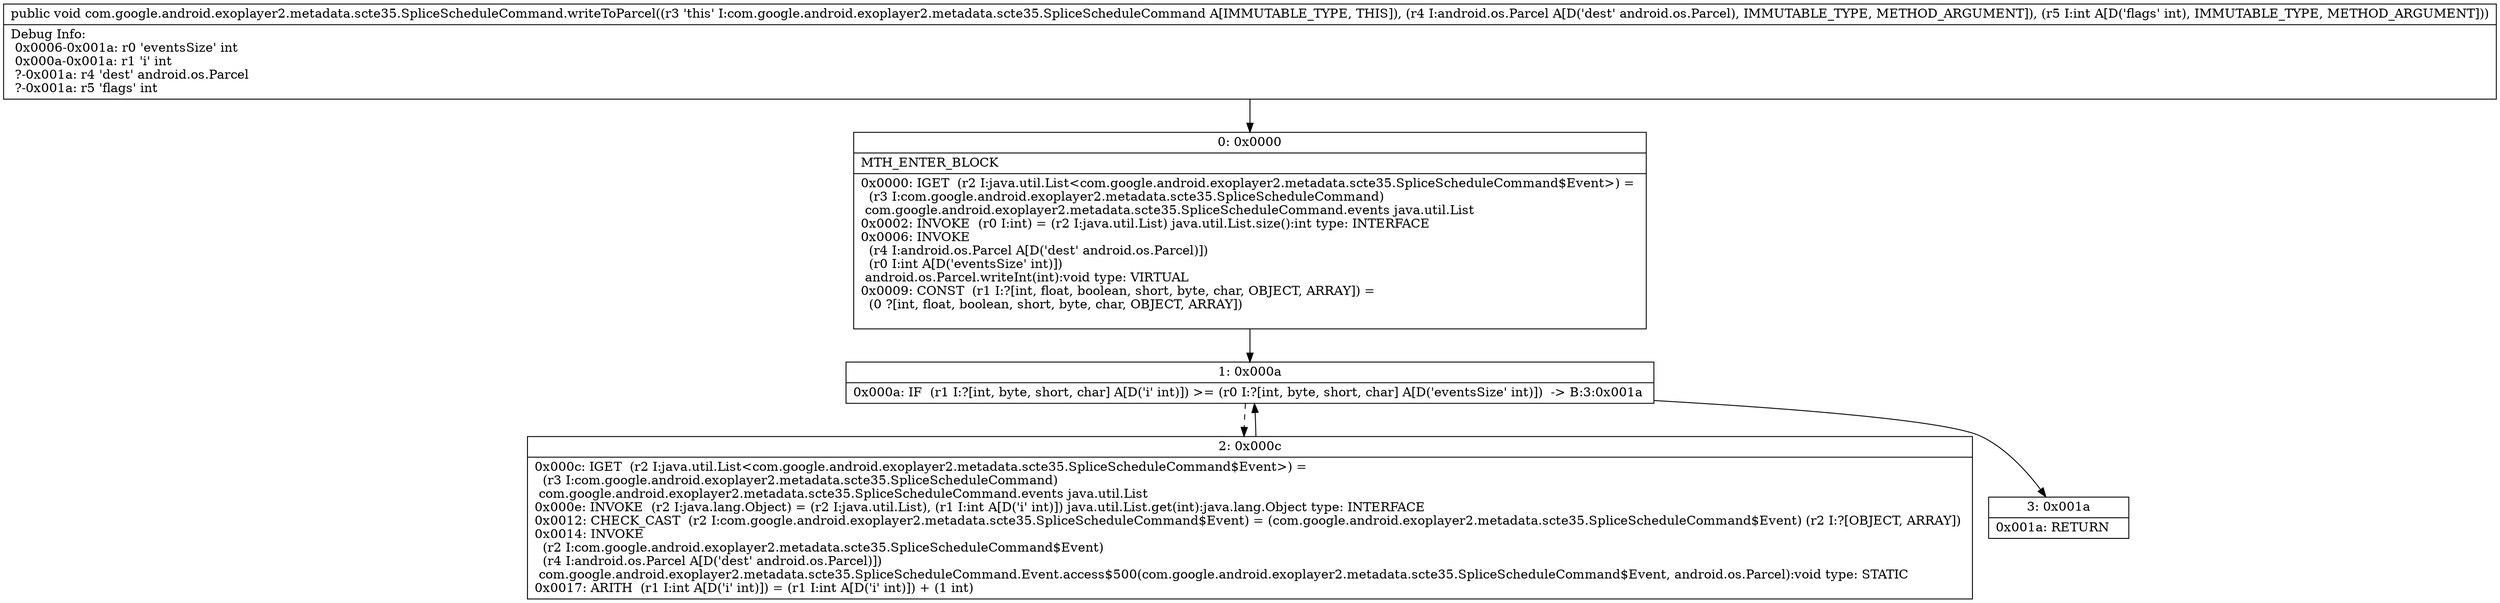 digraph "CFG forcom.google.android.exoplayer2.metadata.scte35.SpliceScheduleCommand.writeToParcel(Landroid\/os\/Parcel;I)V" {
Node_0 [shape=record,label="{0\:\ 0x0000|MTH_ENTER_BLOCK\l|0x0000: IGET  (r2 I:java.util.List\<com.google.android.exoplayer2.metadata.scte35.SpliceScheduleCommand$Event\>) = \l  (r3 I:com.google.android.exoplayer2.metadata.scte35.SpliceScheduleCommand)\l com.google.android.exoplayer2.metadata.scte35.SpliceScheduleCommand.events java.util.List \l0x0002: INVOKE  (r0 I:int) = (r2 I:java.util.List) java.util.List.size():int type: INTERFACE \l0x0006: INVOKE  \l  (r4 I:android.os.Parcel A[D('dest' android.os.Parcel)])\l  (r0 I:int A[D('eventsSize' int)])\l android.os.Parcel.writeInt(int):void type: VIRTUAL \l0x0009: CONST  (r1 I:?[int, float, boolean, short, byte, char, OBJECT, ARRAY]) = \l  (0 ?[int, float, boolean, short, byte, char, OBJECT, ARRAY])\l \l}"];
Node_1 [shape=record,label="{1\:\ 0x000a|0x000a: IF  (r1 I:?[int, byte, short, char] A[D('i' int)]) \>= (r0 I:?[int, byte, short, char] A[D('eventsSize' int)])  \-\> B:3:0x001a \l}"];
Node_2 [shape=record,label="{2\:\ 0x000c|0x000c: IGET  (r2 I:java.util.List\<com.google.android.exoplayer2.metadata.scte35.SpliceScheduleCommand$Event\>) = \l  (r3 I:com.google.android.exoplayer2.metadata.scte35.SpliceScheduleCommand)\l com.google.android.exoplayer2.metadata.scte35.SpliceScheduleCommand.events java.util.List \l0x000e: INVOKE  (r2 I:java.lang.Object) = (r2 I:java.util.List), (r1 I:int A[D('i' int)]) java.util.List.get(int):java.lang.Object type: INTERFACE \l0x0012: CHECK_CAST  (r2 I:com.google.android.exoplayer2.metadata.scte35.SpliceScheduleCommand$Event) = (com.google.android.exoplayer2.metadata.scte35.SpliceScheduleCommand$Event) (r2 I:?[OBJECT, ARRAY]) \l0x0014: INVOKE  \l  (r2 I:com.google.android.exoplayer2.metadata.scte35.SpliceScheduleCommand$Event)\l  (r4 I:android.os.Parcel A[D('dest' android.os.Parcel)])\l com.google.android.exoplayer2.metadata.scte35.SpliceScheduleCommand.Event.access$500(com.google.android.exoplayer2.metadata.scte35.SpliceScheduleCommand$Event, android.os.Parcel):void type: STATIC \l0x0017: ARITH  (r1 I:int A[D('i' int)]) = (r1 I:int A[D('i' int)]) + (1 int) \l}"];
Node_3 [shape=record,label="{3\:\ 0x001a|0x001a: RETURN   \l}"];
MethodNode[shape=record,label="{public void com.google.android.exoplayer2.metadata.scte35.SpliceScheduleCommand.writeToParcel((r3 'this' I:com.google.android.exoplayer2.metadata.scte35.SpliceScheduleCommand A[IMMUTABLE_TYPE, THIS]), (r4 I:android.os.Parcel A[D('dest' android.os.Parcel), IMMUTABLE_TYPE, METHOD_ARGUMENT]), (r5 I:int A[D('flags' int), IMMUTABLE_TYPE, METHOD_ARGUMENT]))  | Debug Info:\l  0x0006\-0x001a: r0 'eventsSize' int\l  0x000a\-0x001a: r1 'i' int\l  ?\-0x001a: r4 'dest' android.os.Parcel\l  ?\-0x001a: r5 'flags' int\l}"];
MethodNode -> Node_0;
Node_0 -> Node_1;
Node_1 -> Node_2[style=dashed];
Node_1 -> Node_3;
Node_2 -> Node_1;
}

